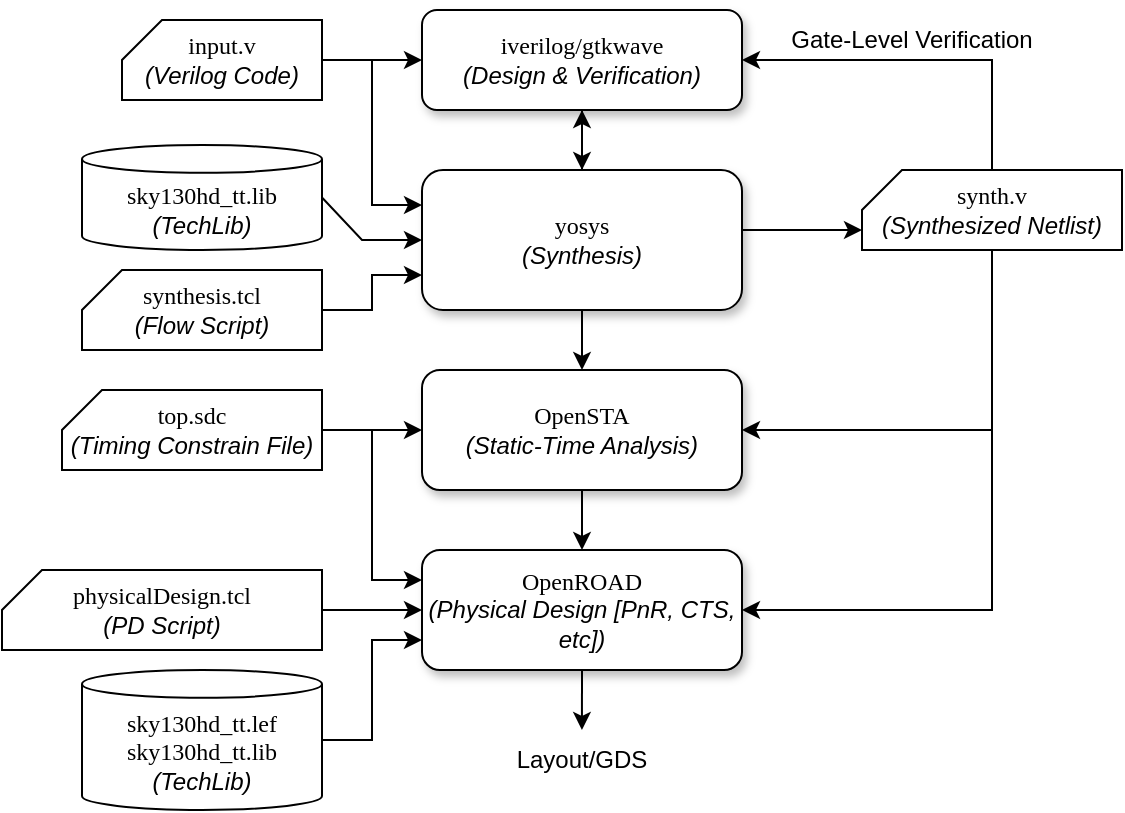 <mxfile version="24.7.5">
  <diagram id="C5RBs43oDa-KdzZeNtuy" name="Page-1">
    <mxGraphModel dx="1020" dy="544" grid="1" gridSize="10" guides="1" tooltips="1" connect="1" arrows="1" fold="1" page="1" pageScale="1" pageWidth="827" pageHeight="1169" math="0" shadow="0">
      <root>
        <mxCell id="WIyWlLk6GJQsqaUBKTNV-0" />
        <mxCell id="WIyWlLk6GJQsqaUBKTNV-1" parent="WIyWlLk6GJQsqaUBKTNV-0" />
        <mxCell id="HJ7qVye4_wSLy5km3jp6-0" value="&lt;font face=&quot;Lucida Console&quot;&gt;iverilog/gtkwave&lt;/font&gt;&lt;div&gt;&lt;i&gt;(Design &amp;amp; Verification)&lt;/i&gt;&lt;/div&gt;" style="rounded=1;whiteSpace=wrap;html=1;fontSize=12;glass=0;strokeWidth=1;shadow=1;" parent="WIyWlLk6GJQsqaUBKTNV-1" vertex="1">
          <mxGeometry x="390" y="80" width="160" height="50" as="geometry" />
        </mxCell>
        <mxCell id="HJ7qVye4_wSLy5km3jp6-3" value="" style="endArrow=classic;html=1;rounded=0;exitX=1;exitY=0.5;exitDx=0;exitDy=0;entryX=0;entryY=0.5;entryDx=0;entryDy=0;" parent="WIyWlLk6GJQsqaUBKTNV-1" target="HJ7qVye4_wSLy5km3jp6-0" edge="1">
          <mxGeometry width="50" height="50" relative="1" as="geometry">
            <mxPoint x="350" y="105" as="sourcePoint" />
            <mxPoint x="350" y="220" as="targetPoint" />
          </mxGeometry>
        </mxCell>
        <mxCell id="HJ7qVye4_wSLy5km3jp6-21" value="" style="edgeStyle=orthogonalEdgeStyle;rounded=0;orthogonalLoop=1;jettySize=auto;html=1;" parent="WIyWlLk6GJQsqaUBKTNV-1" source="HJ7qVye4_wSLy5km3jp6-5" target="HJ7qVye4_wSLy5km3jp6-0" edge="1">
          <mxGeometry relative="1" as="geometry" />
        </mxCell>
        <mxCell id="HJ7qVye4_wSLy5km3jp6-5" value="&lt;div&gt;&lt;font face=&quot;Lucida Console&quot;&gt;yosys&lt;/font&gt;&lt;/div&gt;&lt;div&gt;&lt;i&gt;(Synthesis)&lt;/i&gt;&lt;/div&gt;" style="rounded=1;whiteSpace=wrap;html=1;fontSize=12;glass=0;strokeWidth=1;shadow=1;" parent="WIyWlLk6GJQsqaUBKTNV-1" vertex="1">
          <mxGeometry x="390" y="160" width="160" height="70" as="geometry" />
        </mxCell>
        <mxCell id="HJ7qVye4_wSLy5km3jp6-8" style="edgeStyle=orthogonalEdgeStyle;rounded=0;orthogonalLoop=1;jettySize=auto;html=1;entryX=0;entryY=0.25;entryDx=0;entryDy=0;" parent="WIyWlLk6GJQsqaUBKTNV-1" source="HJ7qVye4_wSLy5km3jp6-6" target="HJ7qVye4_wSLy5km3jp6-5" edge="1">
          <mxGeometry relative="1" as="geometry" />
        </mxCell>
        <mxCell id="HJ7qVye4_wSLy5km3jp6-6" value="&lt;div&gt;&lt;font face=&quot;Lucida Console&quot;&gt;input.v&lt;/font&gt;&lt;/div&gt;&lt;div&gt;&lt;i&gt;(Verilog Code)&lt;/i&gt;&lt;/div&gt;" style="shape=card;whiteSpace=wrap;html=1;size=20;" parent="WIyWlLk6GJQsqaUBKTNV-1" vertex="1">
          <mxGeometry x="240" y="85" width="100" height="40" as="geometry" />
        </mxCell>
        <mxCell id="HJ7qVye4_wSLy5km3jp6-7" value="" style="endArrow=classic;html=1;rounded=0;entryX=0.5;entryY=0;entryDx=0;entryDy=0;" parent="WIyWlLk6GJQsqaUBKTNV-1" target="HJ7qVye4_wSLy5km3jp6-5" edge="1">
          <mxGeometry width="50" height="50" relative="1" as="geometry">
            <mxPoint x="470" y="130" as="sourcePoint" />
            <mxPoint x="520" y="80" as="targetPoint" />
          </mxGeometry>
        </mxCell>
        <mxCell id="HJ7qVye4_wSLy5km3jp6-17" style="edgeStyle=orthogonalEdgeStyle;rounded=0;orthogonalLoop=1;jettySize=auto;html=1;exitX=0.5;exitY=0;exitDx=0;exitDy=0;exitPerimeter=0;entryX=1;entryY=0.5;entryDx=0;entryDy=0;" parent="WIyWlLk6GJQsqaUBKTNV-1" source="HJ7qVye4_wSLy5km3jp6-9" target="HJ7qVye4_wSLy5km3jp6-0" edge="1">
          <mxGeometry relative="1" as="geometry" />
        </mxCell>
        <mxCell id="HJ7qVye4_wSLy5km3jp6-36" style="edgeStyle=orthogonalEdgeStyle;rounded=0;orthogonalLoop=1;jettySize=auto;html=1;exitX=0.5;exitY=1;exitDx=0;exitDy=0;exitPerimeter=0;entryX=1;entryY=0.5;entryDx=0;entryDy=0;" parent="WIyWlLk6GJQsqaUBKTNV-1" source="HJ7qVye4_wSLy5km3jp6-9" target="HJ7qVye4_wSLy5km3jp6-20" edge="1">
          <mxGeometry relative="1" as="geometry" />
        </mxCell>
        <mxCell id="HJ7qVye4_wSLy5km3jp6-37" style="edgeStyle=orthogonalEdgeStyle;rounded=0;orthogonalLoop=1;jettySize=auto;html=1;exitX=0.5;exitY=1;exitDx=0;exitDy=0;exitPerimeter=0;entryX=1;entryY=0.5;entryDx=0;entryDy=0;" parent="WIyWlLk6GJQsqaUBKTNV-1" source="HJ7qVye4_wSLy5km3jp6-9" target="HJ7qVye4_wSLy5km3jp6-26" edge="1">
          <mxGeometry relative="1" as="geometry" />
        </mxCell>
        <mxCell id="HJ7qVye4_wSLy5km3jp6-9" value="&lt;div&gt;&lt;font face=&quot;Lucida Console&quot;&gt;synth.v&lt;/font&gt;&lt;/div&gt;&lt;div&gt;&lt;i&gt;(Synthesized Netlist)&lt;/i&gt;&lt;/div&gt;" style="shape=card;whiteSpace=wrap;html=1;size=20;" parent="WIyWlLk6GJQsqaUBKTNV-1" vertex="1">
          <mxGeometry x="610" y="160" width="130" height="40" as="geometry" />
        </mxCell>
        <mxCell id="HJ7qVye4_wSLy5km3jp6-10" value="" style="endArrow=classic;html=1;rounded=0;entryX=0;entryY=0;entryDx=0;entryDy=30;entryPerimeter=0;" parent="WIyWlLk6GJQsqaUBKTNV-1" target="HJ7qVye4_wSLy5km3jp6-9" edge="1">
          <mxGeometry width="50" height="50" relative="1" as="geometry">
            <mxPoint x="550" y="190" as="sourcePoint" />
            <mxPoint x="600" y="140" as="targetPoint" />
            <Array as="points">
              <mxPoint x="580" y="190" />
            </Array>
          </mxGeometry>
        </mxCell>
        <mxCell id="HJ7qVye4_wSLy5km3jp6-11" value="&lt;div&gt;&lt;span style=&quot;background-color: initial;&quot;&gt;&lt;font face=&quot;Lucida Console&quot;&gt;sky130hd_tt.lib&lt;/font&gt;&lt;/span&gt;&lt;/div&gt;&lt;div&gt;&lt;i style=&quot;background-color: initial;&quot;&gt;(TechLib)&lt;/i&gt;&lt;br&gt;&lt;/div&gt;" style="shape=cylinder3;whiteSpace=wrap;html=1;boundedLbl=1;backgroundOutline=1;size=6.96;" parent="WIyWlLk6GJQsqaUBKTNV-1" vertex="1">
          <mxGeometry x="220" y="147.5" width="120" height="52.5" as="geometry" />
        </mxCell>
        <mxCell id="HJ7qVye4_wSLy5km3jp6-14" value="" style="endArrow=classic;html=1;rounded=0;entryX=0;entryY=0.5;entryDx=0;entryDy=0;exitX=1;exitY=0.5;exitDx=0;exitDy=0;exitPerimeter=0;" parent="WIyWlLk6GJQsqaUBKTNV-1" source="HJ7qVye4_wSLy5km3jp6-11" target="HJ7qVye4_wSLy5km3jp6-5" edge="1">
          <mxGeometry width="50" height="50" relative="1" as="geometry">
            <mxPoint x="350" y="200" as="sourcePoint" />
            <mxPoint x="400" y="150" as="targetPoint" />
            <Array as="points">
              <mxPoint x="360" y="195" />
            </Array>
          </mxGeometry>
        </mxCell>
        <mxCell id="HJ7qVye4_wSLy5km3jp6-16" style="edgeStyle=orthogonalEdgeStyle;rounded=0;orthogonalLoop=1;jettySize=auto;html=1;exitX=1;exitY=0.5;exitDx=0;exitDy=0;exitPerimeter=0;entryX=0;entryY=0.75;entryDx=0;entryDy=0;" parent="WIyWlLk6GJQsqaUBKTNV-1" source="HJ7qVye4_wSLy5km3jp6-15" target="HJ7qVye4_wSLy5km3jp6-5" edge="1">
          <mxGeometry relative="1" as="geometry" />
        </mxCell>
        <mxCell id="HJ7qVye4_wSLy5km3jp6-15" value="&lt;div&gt;&lt;span style=&quot;background-color: initial;&quot;&gt;&lt;font face=&quot;Lucida Console&quot;&gt;synthesis.tcl&lt;/font&gt;&lt;/span&gt;&lt;/div&gt;&lt;div&gt;&lt;i style=&quot;background-color: initial;&quot;&gt;(Flow Script)&lt;/i&gt;&lt;br&gt;&lt;/div&gt;" style="shape=card;whiteSpace=wrap;html=1;size=20;" parent="WIyWlLk6GJQsqaUBKTNV-1" vertex="1">
          <mxGeometry x="220" y="210" width="120" height="40" as="geometry" />
        </mxCell>
        <mxCell id="HJ7qVye4_wSLy5km3jp6-19" value="Gate-Level Verification" style="text;strokeColor=none;align=center;fillColor=none;html=1;verticalAlign=middle;whiteSpace=wrap;rounded=0;" parent="WIyWlLk6GJQsqaUBKTNV-1" vertex="1">
          <mxGeometry x="570" y="80" width="130" height="30" as="geometry" />
        </mxCell>
        <mxCell id="HJ7qVye4_wSLy5km3jp6-27" style="edgeStyle=orthogonalEdgeStyle;rounded=0;orthogonalLoop=1;jettySize=auto;html=1;exitX=0.5;exitY=1;exitDx=0;exitDy=0;entryX=0.5;entryY=0;entryDx=0;entryDy=0;" parent="WIyWlLk6GJQsqaUBKTNV-1" source="HJ7qVye4_wSLy5km3jp6-20" target="HJ7qVye4_wSLy5km3jp6-26" edge="1">
          <mxGeometry relative="1" as="geometry" />
        </mxCell>
        <mxCell id="HJ7qVye4_wSLy5km3jp6-20" value="&lt;div&gt;&lt;font face=&quot;Lucida Console&quot;&gt;OpenSTA&lt;/font&gt;&lt;/div&gt;&lt;div&gt;&lt;i&gt;(Static-Time Analysis)&lt;/i&gt;&lt;/div&gt;" style="rounded=1;whiteSpace=wrap;html=1;fontSize=12;glass=0;strokeWidth=1;shadow=1;" parent="WIyWlLk6GJQsqaUBKTNV-1" vertex="1">
          <mxGeometry x="390" y="260" width="160" height="60" as="geometry" />
        </mxCell>
        <mxCell id="HJ7qVye4_wSLy5km3jp6-22" value="" style="endArrow=classic;html=1;rounded=0;exitX=0.5;exitY=1;exitDx=0;exitDy=0;entryX=0.5;entryY=0;entryDx=0;entryDy=0;" parent="WIyWlLk6GJQsqaUBKTNV-1" source="HJ7qVye4_wSLy5km3jp6-5" target="HJ7qVye4_wSLy5km3jp6-20" edge="1">
          <mxGeometry width="50" height="50" relative="1" as="geometry">
            <mxPoint x="420" y="230" as="sourcePoint" />
            <mxPoint x="470" y="180" as="targetPoint" />
          </mxGeometry>
        </mxCell>
        <mxCell id="HJ7qVye4_wSLy5km3jp6-34" style="edgeStyle=none;rounded=0;orthogonalLoop=1;jettySize=auto;html=1;exitX=1;exitY=0.5;exitDx=0;exitDy=0;exitPerimeter=0;entryX=0;entryY=0.5;entryDx=0;entryDy=0;" parent="WIyWlLk6GJQsqaUBKTNV-1" source="HJ7qVye4_wSLy5km3jp6-24" target="HJ7qVye4_wSLy5km3jp6-20" edge="1">
          <mxGeometry relative="1" as="geometry" />
        </mxCell>
        <mxCell id="HJ7qVye4_wSLy5km3jp6-40" style="edgeStyle=orthogonalEdgeStyle;rounded=0;orthogonalLoop=1;jettySize=auto;html=1;exitX=1;exitY=0.5;exitDx=0;exitDy=0;exitPerimeter=0;entryX=0;entryY=0.25;entryDx=0;entryDy=0;" parent="WIyWlLk6GJQsqaUBKTNV-1" source="HJ7qVye4_wSLy5km3jp6-24" target="HJ7qVye4_wSLy5km3jp6-26" edge="1">
          <mxGeometry relative="1" as="geometry" />
        </mxCell>
        <mxCell id="HJ7qVye4_wSLy5km3jp6-24" value="&lt;div&gt;&lt;span style=&quot;background-color: initial;&quot;&gt;&lt;font face=&quot;Lucida Console&quot;&gt;top.sdc&lt;/font&gt;&lt;/span&gt;&lt;/div&gt;&lt;div&gt;&lt;i style=&quot;background-color: initial;&quot;&gt;(Timing Constrain File)&lt;/i&gt;&lt;br&gt;&lt;/div&gt;" style="shape=card;whiteSpace=wrap;html=1;size=20;" parent="WIyWlLk6GJQsqaUBKTNV-1" vertex="1">
          <mxGeometry x="210" y="270" width="130" height="40" as="geometry" />
        </mxCell>
        <mxCell id="HJ7qVye4_wSLy5km3jp6-28" style="edgeStyle=orthogonalEdgeStyle;rounded=0;orthogonalLoop=1;jettySize=auto;html=1;exitX=0.5;exitY=1;exitDx=0;exitDy=0;" parent="WIyWlLk6GJQsqaUBKTNV-1" source="HJ7qVye4_wSLy5km3jp6-26" edge="1">
          <mxGeometry relative="1" as="geometry">
            <mxPoint x="469.968" y="440.0" as="targetPoint" />
          </mxGeometry>
        </mxCell>
        <mxCell id="HJ7qVye4_wSLy5km3jp6-26" value="&lt;div&gt;&lt;font face=&quot;Lucida Console&quot;&gt;OpenROAD&lt;/font&gt;&lt;/div&gt;&lt;div&gt;&lt;i&gt;(Physical Design [PnR, CTS, etc])&lt;/i&gt;&lt;/div&gt;" style="rounded=1;whiteSpace=wrap;html=1;fontSize=12;glass=0;strokeWidth=1;shadow=1;" parent="WIyWlLk6GJQsqaUBKTNV-1" vertex="1">
          <mxGeometry x="390" y="350" width="160" height="60" as="geometry" />
        </mxCell>
        <mxCell id="HJ7qVye4_wSLy5km3jp6-33" value="Layout/GDS" style="text;strokeColor=none;align=center;fillColor=none;html=1;verticalAlign=middle;whiteSpace=wrap;rounded=0;" parent="WIyWlLk6GJQsqaUBKTNV-1" vertex="1">
          <mxGeometry x="405" y="440" width="130" height="30" as="geometry" />
        </mxCell>
        <mxCell id="HJ7qVye4_wSLy5km3jp6-39" style="edgeStyle=orthogonalEdgeStyle;rounded=0;orthogonalLoop=1;jettySize=auto;html=1;exitX=1;exitY=0.5;exitDx=0;exitDy=0;exitPerimeter=0;entryX=0;entryY=0.5;entryDx=0;entryDy=0;" parent="WIyWlLk6GJQsqaUBKTNV-1" source="HJ7qVye4_wSLy5km3jp6-38" target="HJ7qVye4_wSLy5km3jp6-26" edge="1">
          <mxGeometry relative="1" as="geometry" />
        </mxCell>
        <mxCell id="HJ7qVye4_wSLy5km3jp6-38" value="&lt;div&gt;&lt;span style=&quot;background-color: initial;&quot;&gt;&lt;font face=&quot;Lucida Console&quot;&gt;physicalDesign.tcl&lt;/font&gt;&lt;/span&gt;&lt;/div&gt;&lt;div&gt;&lt;i style=&quot;background-color: initial;&quot;&gt;(PD Script)&lt;/i&gt;&lt;br&gt;&lt;/div&gt;" style="shape=card;whiteSpace=wrap;html=1;size=20;" parent="WIyWlLk6GJQsqaUBKTNV-1" vertex="1">
          <mxGeometry x="180" y="360" width="160" height="40" as="geometry" />
        </mxCell>
        <mxCell id="HJ7qVye4_wSLy5km3jp6-42" style="edgeStyle=orthogonalEdgeStyle;rounded=0;orthogonalLoop=1;jettySize=auto;html=1;exitX=1;exitY=0.5;exitDx=0;exitDy=0;exitPerimeter=0;entryX=0;entryY=0.75;entryDx=0;entryDy=0;" parent="WIyWlLk6GJQsqaUBKTNV-1" source="HJ7qVye4_wSLy5km3jp6-41" target="HJ7qVye4_wSLy5km3jp6-26" edge="1">
          <mxGeometry relative="1" as="geometry" />
        </mxCell>
        <mxCell id="HJ7qVye4_wSLy5km3jp6-41" value="&lt;div&gt;&lt;span style=&quot;background-color: initial;&quot;&gt;&lt;font face=&quot;Lucida Console&quot;&gt;sky130hd_tt.lef&lt;/font&gt;&lt;/span&gt;&lt;/div&gt;&lt;div&gt;&lt;span style=&quot;font-family: &amp;quot;Lucida Console&amp;quot;;&quot;&gt;sky130hd_tt.lib&lt;/span&gt;&lt;span style=&quot;background-color: initial;&quot;&gt;&lt;font face=&quot;Lucida Console&quot;&gt;&lt;br&gt;&lt;/font&gt;&lt;/span&gt;&lt;/div&gt;&lt;div&gt;&lt;i style=&quot;background-color: initial;&quot;&gt;(TechLib)&lt;/i&gt;&lt;br&gt;&lt;/div&gt;" style="shape=cylinder3;whiteSpace=wrap;html=1;boundedLbl=1;backgroundOutline=1;size=6.96;" parent="WIyWlLk6GJQsqaUBKTNV-1" vertex="1">
          <mxGeometry x="220" y="410" width="120" height="70" as="geometry" />
        </mxCell>
      </root>
    </mxGraphModel>
  </diagram>
</mxfile>
